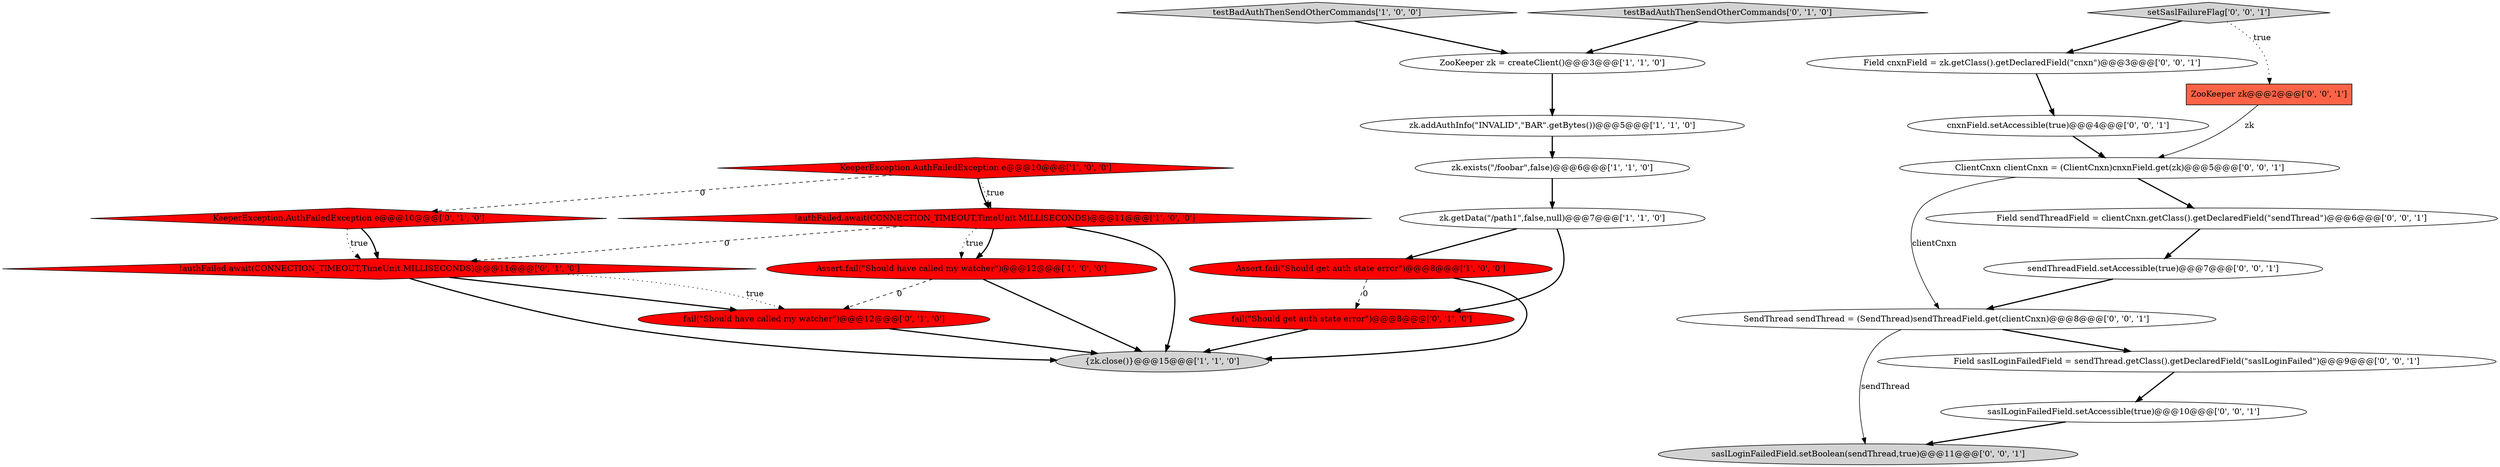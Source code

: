 digraph {
2 [style = filled, label = "ZooKeeper zk = createClient()@@@3@@@['1', '1', '0']", fillcolor = white, shape = ellipse image = "AAA0AAABBB1BBB"];
7 [style = filled, label = "testBadAuthThenSendOtherCommands['1', '0', '0']", fillcolor = lightgray, shape = diamond image = "AAA0AAABBB1BBB"];
13 [style = filled, label = "testBadAuthThenSendOtherCommands['0', '1', '0']", fillcolor = lightgray, shape = diamond image = "AAA0AAABBB2BBB"];
14 [style = filled, label = "KeeperException.AuthFailedException e@@@10@@@['0', '1', '0']", fillcolor = red, shape = diamond image = "AAA1AAABBB2BBB"];
3 [style = filled, label = "zk.exists(\"/foobar\",false)@@@6@@@['1', '1', '0']", fillcolor = white, shape = ellipse image = "AAA0AAABBB1BBB"];
8 [style = filled, label = "{zk.close()}@@@15@@@['1', '1', '0']", fillcolor = lightgray, shape = ellipse image = "AAA0AAABBB1BBB"];
9 [style = filled, label = "zk.addAuthInfo(\"INVALID\",\"BAR\".getBytes())@@@5@@@['1', '1', '0']", fillcolor = white, shape = ellipse image = "AAA0AAABBB1BBB"];
21 [style = filled, label = "SendThread sendThread = (SendThread)sendThreadField.get(clientCnxn)@@@8@@@['0', '0', '1']", fillcolor = white, shape = ellipse image = "AAA0AAABBB3BBB"];
6 [style = filled, label = "Assert.fail(\"Should have called my watcher\")@@@12@@@['1', '0', '0']", fillcolor = red, shape = ellipse image = "AAA1AAABBB1BBB"];
5 [style = filled, label = "KeeperException.AuthFailedException e@@@10@@@['1', '0', '0']", fillcolor = red, shape = diamond image = "AAA1AAABBB1BBB"];
0 [style = filled, label = "Assert.fail(\"Should get auth state error\")@@@8@@@['1', '0', '0']", fillcolor = red, shape = ellipse image = "AAA1AAABBB1BBB"];
16 [style = filled, label = "ClientCnxn clientCnxn = (ClientCnxn)cnxnField.get(zk)@@@5@@@['0', '0', '1']", fillcolor = white, shape = ellipse image = "AAA0AAABBB3BBB"];
17 [style = filled, label = "saslLoginFailedField.setBoolean(sendThread,true)@@@11@@@['0', '0', '1']", fillcolor = lightgray, shape = ellipse image = "AAA0AAABBB3BBB"];
23 [style = filled, label = "saslLoginFailedField.setAccessible(true)@@@10@@@['0', '0', '1']", fillcolor = white, shape = ellipse image = "AAA0AAABBB3BBB"];
1 [style = filled, label = "!authFailed.await(CONNECTION_TIMEOUT,TimeUnit.MILLISECONDS)@@@11@@@['1', '0', '0']", fillcolor = red, shape = diamond image = "AAA1AAABBB1BBB"];
18 [style = filled, label = "Field cnxnField = zk.getClass().getDeclaredField(\"cnxn\")@@@3@@@['0', '0', '1']", fillcolor = white, shape = ellipse image = "AAA0AAABBB3BBB"];
4 [style = filled, label = "zk.getData(\"/path1\",false,null)@@@7@@@['1', '1', '0']", fillcolor = white, shape = ellipse image = "AAA0AAABBB1BBB"];
24 [style = filled, label = "Field saslLoginFailedField = sendThread.getClass().getDeclaredField(\"saslLoginFailed\")@@@9@@@['0', '0', '1']", fillcolor = white, shape = ellipse image = "AAA0AAABBB3BBB"];
19 [style = filled, label = "Field sendThreadField = clientCnxn.getClass().getDeclaredField(\"sendThread\")@@@6@@@['0', '0', '1']", fillcolor = white, shape = ellipse image = "AAA0AAABBB3BBB"];
15 [style = filled, label = "ZooKeeper zk@@@2@@@['0', '0', '1']", fillcolor = tomato, shape = box image = "AAA0AAABBB3BBB"];
25 [style = filled, label = "cnxnField.setAccessible(true)@@@4@@@['0', '0', '1']", fillcolor = white, shape = ellipse image = "AAA0AAABBB3BBB"];
12 [style = filled, label = "fail(\"Should have called my watcher\")@@@12@@@['0', '1', '0']", fillcolor = red, shape = ellipse image = "AAA1AAABBB2BBB"];
10 [style = filled, label = "!authFailed.await(CONNECTION_TIMEOUT,TimeUnit.MILLISECONDS)@@@11@@@['0', '1', '0']", fillcolor = red, shape = diamond image = "AAA1AAABBB2BBB"];
20 [style = filled, label = "sendThreadField.setAccessible(true)@@@7@@@['0', '0', '1']", fillcolor = white, shape = ellipse image = "AAA0AAABBB3BBB"];
11 [style = filled, label = "fail(\"Should get auth state error\")@@@8@@@['0', '1', '0']", fillcolor = red, shape = ellipse image = "AAA1AAABBB2BBB"];
22 [style = filled, label = "setSaslFailureFlag['0', '0', '1']", fillcolor = lightgray, shape = diamond image = "AAA0AAABBB3BBB"];
10->12 [style = dotted, label="true"];
5->14 [style = dashed, label="0"];
1->8 [style = bold, label=""];
21->17 [style = solid, label="sendThread"];
19->20 [style = bold, label=""];
16->21 [style = solid, label="clientCnxn"];
5->1 [style = dotted, label="true"];
14->10 [style = bold, label=""];
15->16 [style = solid, label="zk"];
0->11 [style = dashed, label="0"];
21->24 [style = bold, label=""];
1->10 [style = dashed, label="0"];
2->9 [style = bold, label=""];
16->19 [style = bold, label=""];
25->16 [style = bold, label=""];
3->4 [style = bold, label=""];
14->10 [style = dotted, label="true"];
4->0 [style = bold, label=""];
6->12 [style = dashed, label="0"];
20->21 [style = bold, label=""];
5->1 [style = bold, label=""];
22->18 [style = bold, label=""];
1->6 [style = bold, label=""];
10->8 [style = bold, label=""];
10->12 [style = bold, label=""];
7->2 [style = bold, label=""];
12->8 [style = bold, label=""];
6->8 [style = bold, label=""];
0->8 [style = bold, label=""];
18->25 [style = bold, label=""];
9->3 [style = bold, label=""];
11->8 [style = bold, label=""];
23->17 [style = bold, label=""];
1->6 [style = dotted, label="true"];
4->11 [style = bold, label=""];
22->15 [style = dotted, label="true"];
13->2 [style = bold, label=""];
24->23 [style = bold, label=""];
}
